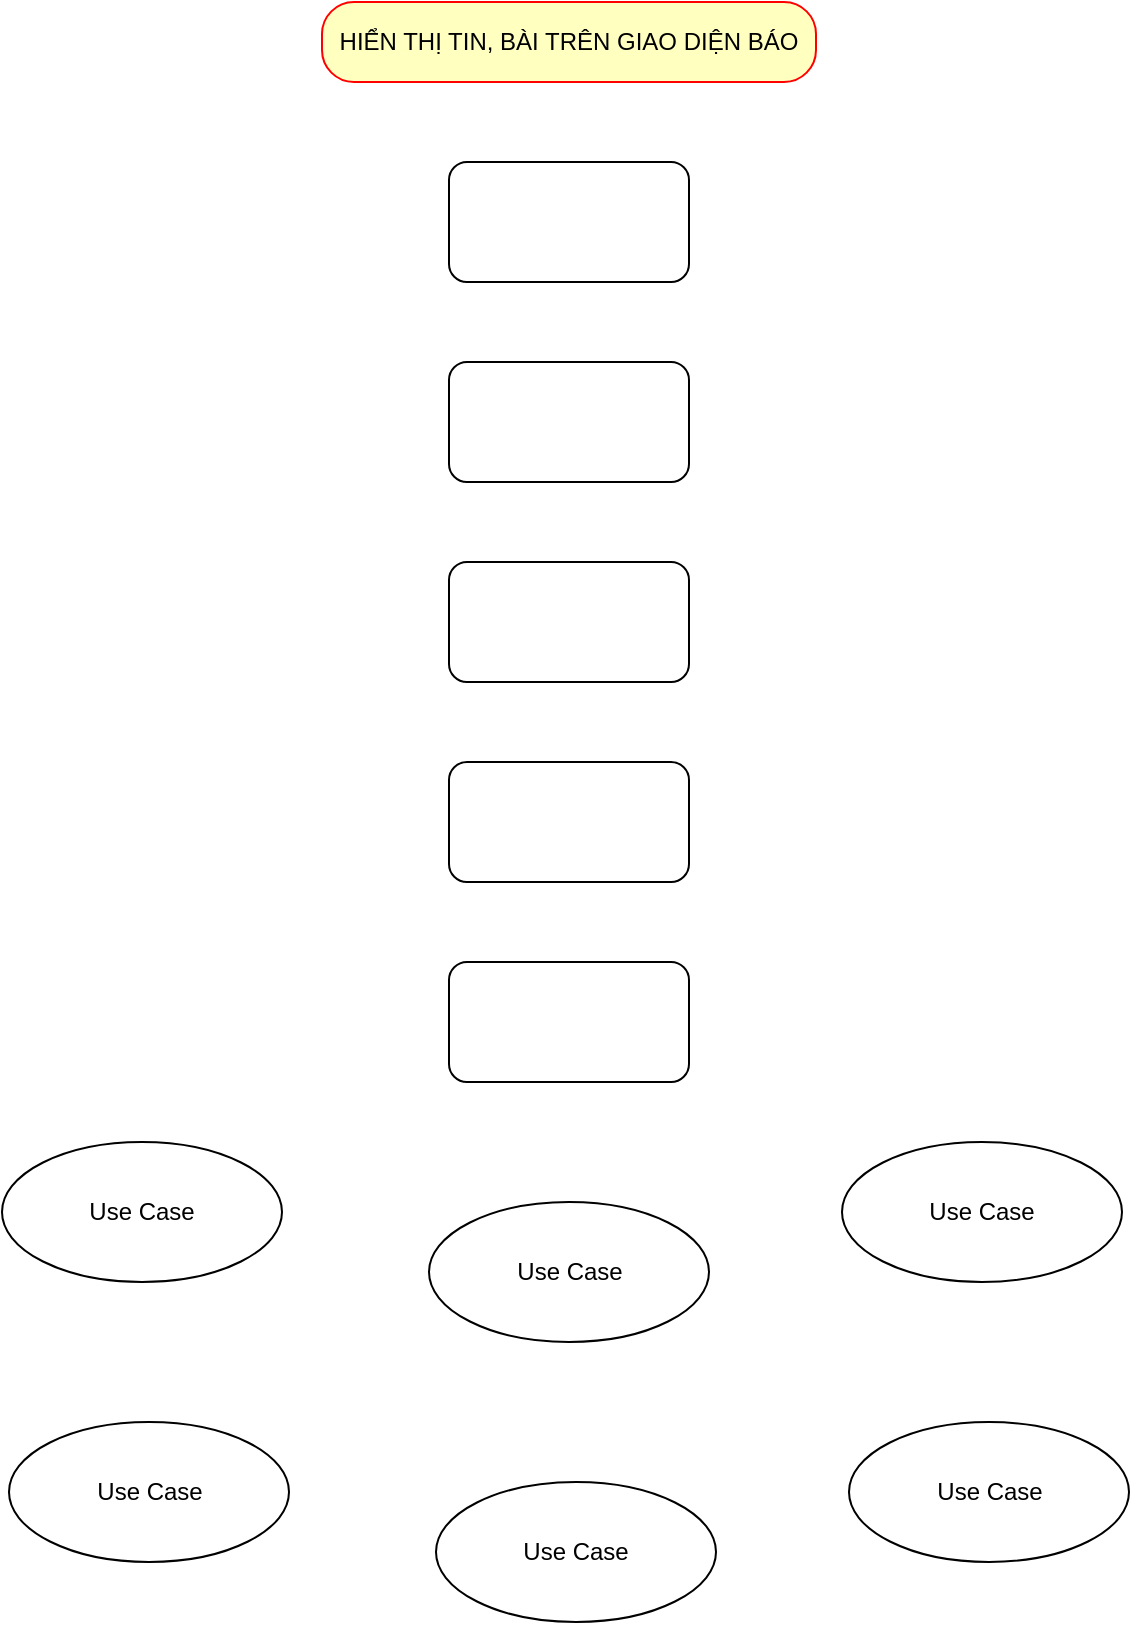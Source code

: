 <mxfile version="24.7.6">
  <diagram name="Page-1" id="tIgTV2eD88aOBd6M2XpQ">
    <mxGraphModel dx="1590" dy="1025" grid="1" gridSize="10" guides="1" tooltips="1" connect="1" arrows="1" fold="1" page="1" pageScale="1" pageWidth="827" pageHeight="1169" math="0" shadow="0">
      <root>
        <mxCell id="0" />
        <mxCell id="1" parent="0" />
        <mxCell id="ZDsom8rCQZDnXsp0JqnH-9" value="HIỂN THỊ TIN, BÀI TRÊN GIAO DIỆN BÁO" style="rounded=1;whiteSpace=wrap;html=1;arcSize=40;fontColor=#000000;fillColor=#ffffc0;strokeColor=#ff0000;" vertex="1" parent="1">
          <mxGeometry x="240" y="120" width="247" height="40" as="geometry" />
        </mxCell>
        <mxCell id="ZDsom8rCQZDnXsp0JqnH-12" value="" style="rounded=1;whiteSpace=wrap;html=1;" vertex="1" parent="1">
          <mxGeometry x="303.5" y="200" width="120" height="60" as="geometry" />
        </mxCell>
        <mxCell id="ZDsom8rCQZDnXsp0JqnH-13" value="" style="rounded=1;whiteSpace=wrap;html=1;" vertex="1" parent="1">
          <mxGeometry x="303.5" y="300" width="120" height="60" as="geometry" />
        </mxCell>
        <mxCell id="ZDsom8rCQZDnXsp0JqnH-14" value="" style="rounded=1;whiteSpace=wrap;html=1;" vertex="1" parent="1">
          <mxGeometry x="303.5" y="400" width="120" height="60" as="geometry" />
        </mxCell>
        <mxCell id="ZDsom8rCQZDnXsp0JqnH-15" value="" style="rounded=1;whiteSpace=wrap;html=1;" vertex="1" parent="1">
          <mxGeometry x="303.5" y="500" width="120" height="60" as="geometry" />
        </mxCell>
        <mxCell id="ZDsom8rCQZDnXsp0JqnH-16" value="" style="rounded=1;whiteSpace=wrap;html=1;" vertex="1" parent="1">
          <mxGeometry x="303.5" y="600" width="120" height="60" as="geometry" />
        </mxCell>
        <mxCell id="ZDsom8rCQZDnXsp0JqnH-17" value="Use Case" style="ellipse;whiteSpace=wrap;html=1;" vertex="1" parent="1">
          <mxGeometry x="80" y="690" width="140" height="70" as="geometry" />
        </mxCell>
        <mxCell id="ZDsom8rCQZDnXsp0JqnH-18" value="Use Case" style="ellipse;whiteSpace=wrap;html=1;" vertex="1" parent="1">
          <mxGeometry x="293.5" y="720" width="140" height="70" as="geometry" />
        </mxCell>
        <mxCell id="ZDsom8rCQZDnXsp0JqnH-19" value="Use Case" style="ellipse;whiteSpace=wrap;html=1;" vertex="1" parent="1">
          <mxGeometry x="500" y="690" width="140" height="70" as="geometry" />
        </mxCell>
        <mxCell id="ZDsom8rCQZDnXsp0JqnH-20" value="Use Case" style="ellipse;whiteSpace=wrap;html=1;" vertex="1" parent="1">
          <mxGeometry x="83.5" y="830" width="140" height="70" as="geometry" />
        </mxCell>
        <mxCell id="ZDsom8rCQZDnXsp0JqnH-21" value="Use Case" style="ellipse;whiteSpace=wrap;html=1;" vertex="1" parent="1">
          <mxGeometry x="297" y="860" width="140" height="70" as="geometry" />
        </mxCell>
        <mxCell id="ZDsom8rCQZDnXsp0JqnH-22" value="Use Case" style="ellipse;whiteSpace=wrap;html=1;" vertex="1" parent="1">
          <mxGeometry x="503.5" y="830" width="140" height="70" as="geometry" />
        </mxCell>
      </root>
    </mxGraphModel>
  </diagram>
</mxfile>
